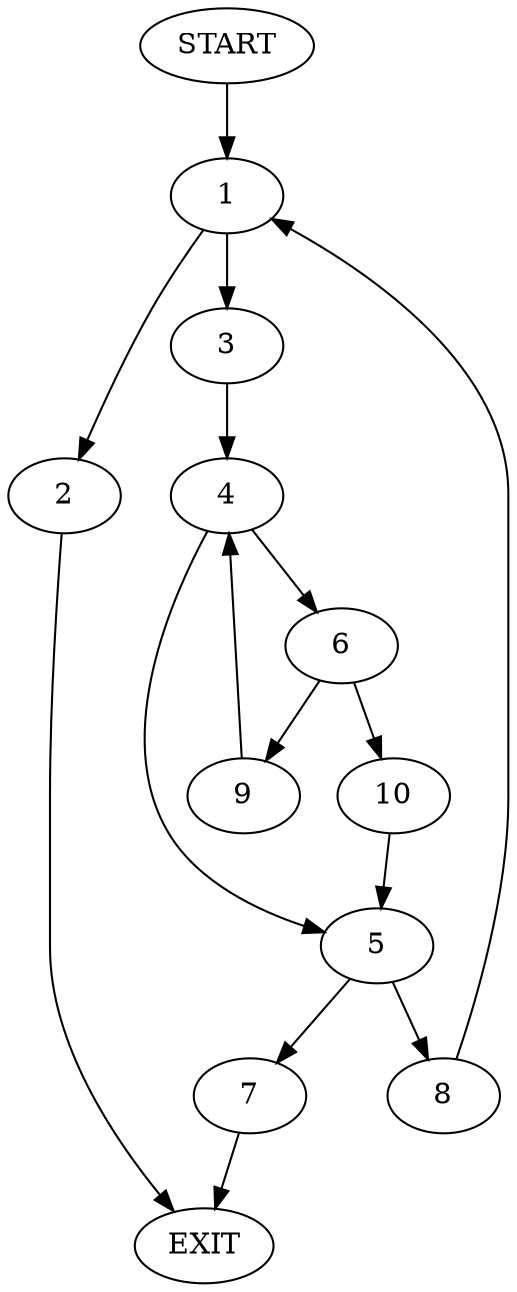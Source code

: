 digraph {
0 [label="START"]
11 [label="EXIT"]
0 -> 1
1 -> 2
1 -> 3
2 -> 11
3 -> 4
4 -> 5
4 -> 6
5 -> 7
5 -> 8
6 -> 9
6 -> 10
10 -> 5
9 -> 4
8 -> 1
7 -> 11
}
